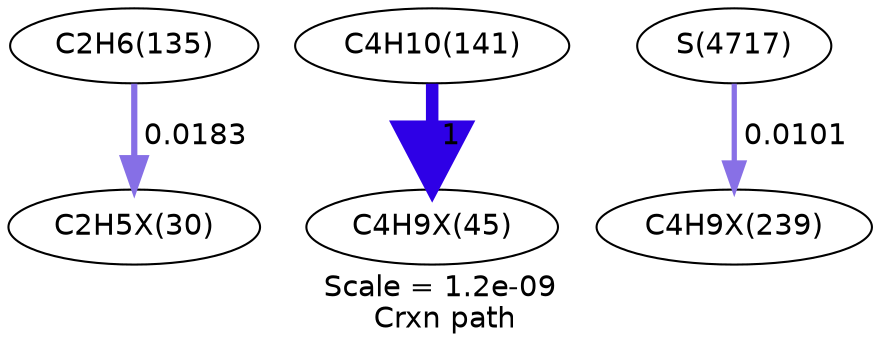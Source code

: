 digraph reaction_paths {
center=1;
s12 -> s57[fontname="Helvetica", style="setlinewidth(2.98)", arrowsize=1.49, color="0.7, 0.518, 0.9"
, label=" 0.0183"];
s15 -> s66[fontname="Helvetica", style="setlinewidth(6)", arrowsize=3, color="0.7, 1.5, 0.9"
, label=" 1"];
s49 -> s93[fontname="Helvetica", style="setlinewidth(2.53)", arrowsize=1.26, color="0.7, 0.51, 0.9"
, label=" 0.0101"];
s12 [ fontname="Helvetica", label="C2H6(135)"];
s15 [ fontname="Helvetica", label="C4H10(141)"];
s49 [ fontname="Helvetica", label="S(4717)"];
s57 [ fontname="Helvetica", label="C2H5X(30)"];
s66 [ fontname="Helvetica", label="C4H9X(45)"];
s93 [ fontname="Helvetica", label="C4H9X(239)"];
 label = "Scale = 1.2e-09\l Crxn path";
 fontname = "Helvetica";
}
